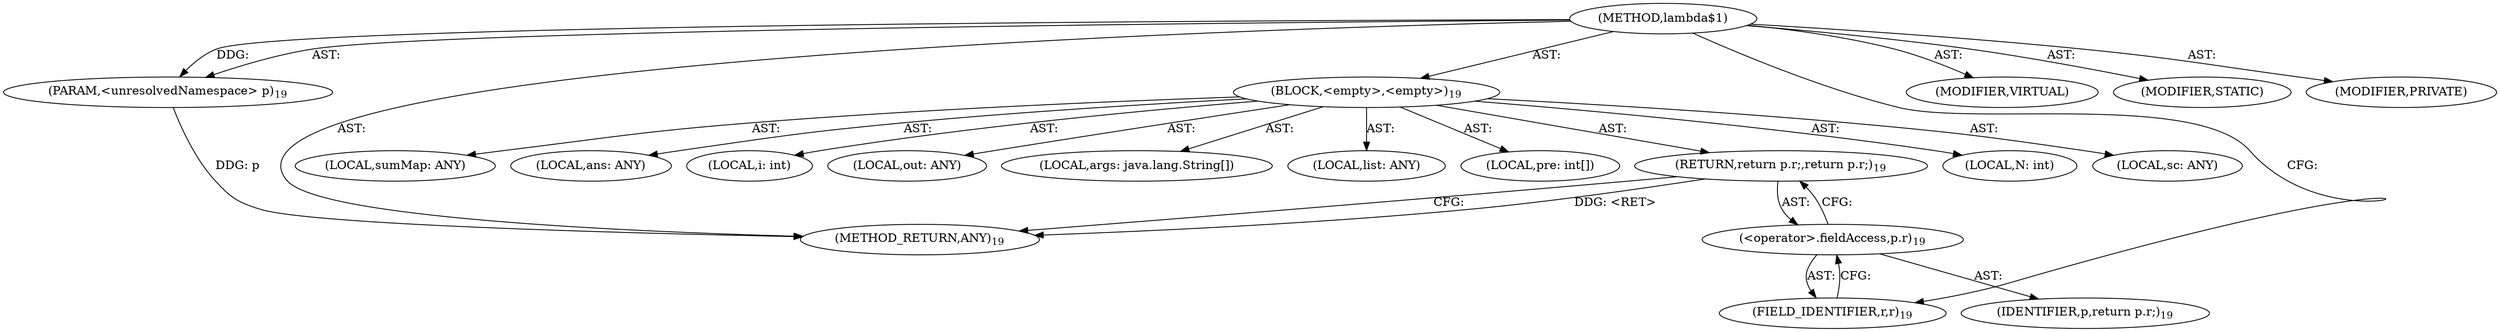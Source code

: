 digraph "lambda$1" {  
"274" [label = <(METHOD,lambda$1)> ]
"275" [label = <(PARAM,&lt;unresolvedNamespace&gt; p)<SUB>19</SUB>> ]
"276" [label = <(BLOCK,&lt;empty&gt;,&lt;empty&gt;)<SUB>19</SUB>> ]
"277" [label = <(LOCAL,list: ANY)> ]
"278" [label = <(LOCAL,pre: int[])> ]
"279" [label = <(LOCAL,N: int)> ]
"280" [label = <(LOCAL,sc: ANY)> ]
"281" [label = <(LOCAL,sumMap: ANY)> ]
"282" [label = <(LOCAL,ans: ANY)> ]
"283" [label = <(LOCAL,i: int)> ]
"284" [label = <(LOCAL,out: ANY)> ]
"285" [label = <(LOCAL,args: java.lang.String[])> ]
"286" [label = <(RETURN,return p.r;,return p.r;)<SUB>19</SUB>> ]
"287" [label = <(&lt;operator&gt;.fieldAccess,p.r)<SUB>19</SUB>> ]
"288" [label = <(IDENTIFIER,p,return p.r;)<SUB>19</SUB>> ]
"289" [label = <(FIELD_IDENTIFIER,r,r)<SUB>19</SUB>> ]
"290" [label = <(METHOD_RETURN,ANY)<SUB>19</SUB>> ]
"291" [label = <(MODIFIER,VIRTUAL)> ]
"292" [label = <(MODIFIER,STATIC)> ]
"293" [label = <(MODIFIER,PRIVATE)> ]
  "274" -> "275"  [ label = "AST: "] 
  "274" -> "276"  [ label = "AST: "] 
  "274" -> "290"  [ label = "AST: "] 
  "274" -> "291"  [ label = "AST: "] 
  "274" -> "292"  [ label = "AST: "] 
  "274" -> "293"  [ label = "AST: "] 
  "276" -> "277"  [ label = "AST: "] 
  "276" -> "278"  [ label = "AST: "] 
  "276" -> "279"  [ label = "AST: "] 
  "276" -> "280"  [ label = "AST: "] 
  "276" -> "281"  [ label = "AST: "] 
  "276" -> "282"  [ label = "AST: "] 
  "276" -> "283"  [ label = "AST: "] 
  "276" -> "284"  [ label = "AST: "] 
  "276" -> "285"  [ label = "AST: "] 
  "276" -> "286"  [ label = "AST: "] 
  "286" -> "287"  [ label = "AST: "] 
  "287" -> "288"  [ label = "AST: "] 
  "287" -> "289"  [ label = "AST: "] 
  "286" -> "290"  [ label = "CFG: "] 
  "287" -> "286"  [ label = "CFG: "] 
  "289" -> "287"  [ label = "CFG: "] 
  "274" -> "289"  [ label = "CFG: "] 
  "286" -> "290"  [ label = "DDG: &lt;RET&gt;"] 
  "275" -> "290"  [ label = "DDG: p"] 
  "274" -> "275"  [ label = "DDG: "] 
}
